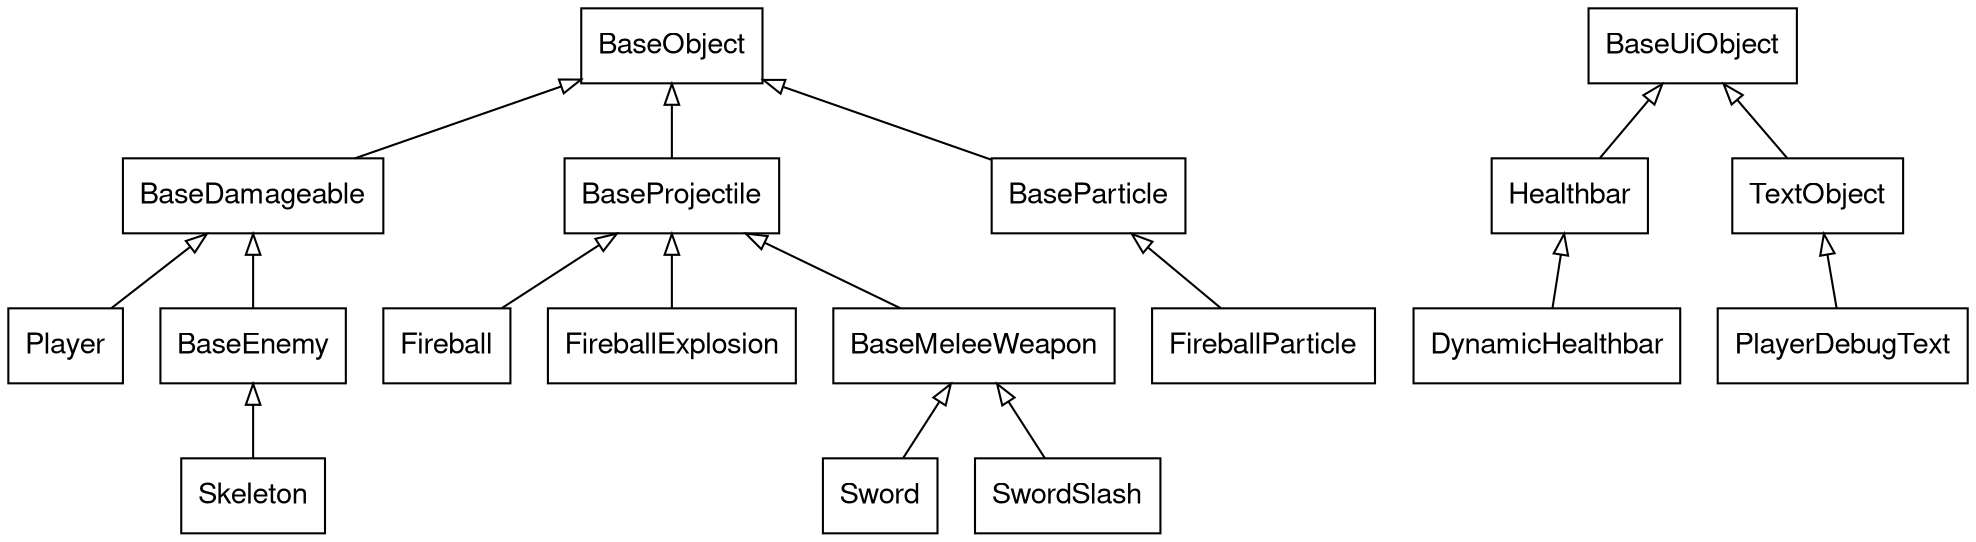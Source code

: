 digraph inheritance {
    node [shape=box fontname="Helvetica,Arial,sans-serif"]
    edge [dir=back arrowtail=empty]

    BaseObject->{BaseDamageable, BaseProjectile, BaseParticle}
    BaseDamageable->{Player, BaseEnemy}
    BaseProjectile->{Fireball, FireballExplosion, BaseMeleeWeapon}
    BaseParticle->FireballParticle
    BaseMeleeWeapon->{Sword, SwordSlash}
    BaseEnemy->Skeleton

    BaseUiObject->{Healthbar, TextObject}
    Healthbar->DynamicHealthbar
    TextObject->PlayerDebugText
}

// use `dot -Tpng -O inheritance.gv` to generate a .png
